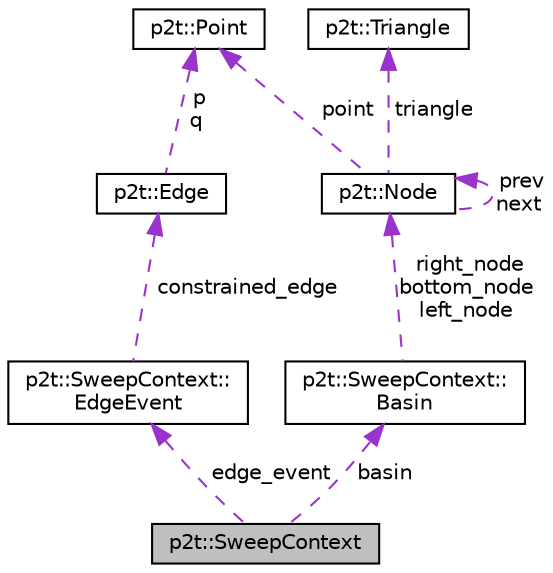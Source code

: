 digraph "p2t::SweepContext"
{
  edge [fontname="Helvetica",fontsize="10",labelfontname="Helvetica",labelfontsize="10"];
  node [fontname="Helvetica",fontsize="10",shape=record];
  Node1 [label="p2t::SweepContext",height=0.2,width=0.4,color="black", fillcolor="grey75", style="filled", fontcolor="black"];
  Node2 -> Node1 [dir="back",color="darkorchid3",fontsize="10",style="dashed",label=" edge_event" ,fontname="Helvetica"];
  Node2 [label="p2t::SweepContext::\lEdgeEvent",height=0.2,width=0.4,color="black", fillcolor="white", style="filled",URL="$structp2t_1_1_sweep_context_1_1_edge_event.html"];
  Node3 -> Node2 [dir="back",color="darkorchid3",fontsize="10",style="dashed",label=" constrained_edge" ,fontname="Helvetica"];
  Node3 [label="p2t::Edge",height=0.2,width=0.4,color="black", fillcolor="white", style="filled",URL="$structp2t_1_1_edge.html"];
  Node4 -> Node3 [dir="back",color="darkorchid3",fontsize="10",style="dashed",label=" p\nq" ,fontname="Helvetica"];
  Node4 [label="p2t::Point",height=0.2,width=0.4,color="black", fillcolor="white", style="filled",URL="$structp2t_1_1_point.html"];
  Node5 -> Node1 [dir="back",color="darkorchid3",fontsize="10",style="dashed",label=" basin" ,fontname="Helvetica"];
  Node5 [label="p2t::SweepContext::\lBasin",height=0.2,width=0.4,color="black", fillcolor="white", style="filled",URL="$structp2t_1_1_sweep_context_1_1_basin.html"];
  Node6 -> Node5 [dir="back",color="darkorchid3",fontsize="10",style="dashed",label=" right_node\nbottom_node\nleft_node" ,fontname="Helvetica"];
  Node6 [label="p2t::Node",height=0.2,width=0.4,color="black", fillcolor="white", style="filled",URL="$structp2t_1_1_node.html"];
  Node4 -> Node6 [dir="back",color="darkorchid3",fontsize="10",style="dashed",label=" point" ,fontname="Helvetica"];
  Node7 -> Node6 [dir="back",color="darkorchid3",fontsize="10",style="dashed",label=" triangle" ,fontname="Helvetica"];
  Node7 [label="p2t::Triangle",height=0.2,width=0.4,color="black", fillcolor="white", style="filled",URL="$classp2t_1_1_triangle.html"];
  Node6 -> Node6 [dir="back",color="darkorchid3",fontsize="10",style="dashed",label=" prev\nnext" ,fontname="Helvetica"];
}
